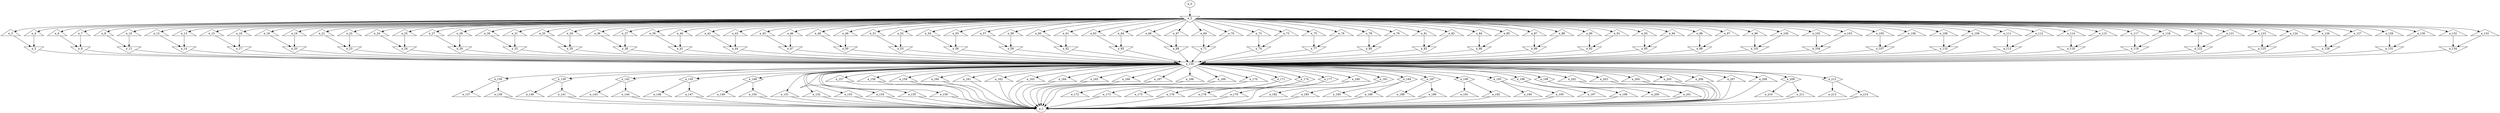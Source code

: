 digraph control_path {
  e_0: entry_node : n ;
  e_1: exit_node : s ;
  e_2 [shape = invtriangle];
  e_3 [shape = triangle];
  e_4 [shape = triangle];
  e_5 [shape = invtriangle];
  e_6 [shape = triangle];
  e_7 [shape = triangle];
  e_8 [shape = invtriangle];
  e_9 [shape = triangle];
  e_10 [shape = triangle];
  e_11 [shape = invtriangle];
  e_12 [shape = triangle];
  e_13 [shape = triangle];
  e_14 [shape = invtriangle];
  e_15 [shape = triangle];
  e_16 [shape = triangle];
  e_17 [shape = invtriangle];
  e_18 [shape = triangle];
  e_19 [shape = triangle];
  e_20 [shape = invtriangle];
  e_21 [shape = triangle];
  e_22 [shape = triangle];
  e_23 [shape = invtriangle];
  e_24 [shape = triangle];
  e_25 [shape = triangle];
  e_26 [shape = invtriangle];
  e_27 [shape = triangle];
  e_28 [shape = triangle];
  e_29 [shape = invtriangle];
  e_30 [shape = triangle];
  e_31 [shape = triangle];
  e_32 [shape = invtriangle];
  e_33 [shape = triangle];
  e_34 [shape = triangle];
  e_35 [shape = invtriangle];
  e_36 [shape = triangle];
  e_37 [shape = triangle];
  e_38 [shape = invtriangle];
  e_39 [shape = triangle];
  e_40 [shape = triangle];
  e_41 [shape = invtriangle];
  e_42 [shape = triangle];
  e_43 [shape = triangle];
  e_44 [shape = invtriangle];
  e_45 [shape = triangle];
  e_46 [shape = triangle];
  e_47 [shape = invtriangle];
  e_48 [shape = triangle];
  e_49 [shape = triangle];
  e_50 [shape = invtriangle];
  e_51 [shape = triangle];
  e_52 [shape = triangle];
  e_53 [shape = invtriangle];
  e_54 [shape = triangle];
  e_55 [shape = triangle];
  e_56 [shape = invtriangle];
  e_57 [shape = triangle];
  e_58 [shape = triangle];
  e_59 [shape = invtriangle];
  e_60 [shape = triangle];
  e_61 [shape = triangle];
  e_62 [shape = invtriangle];
  e_63 [shape = triangle];
  e_64 [shape = triangle];
  e_65 [shape = invtriangle];
  e_66 [shape = triangle];
  e_67 [shape = triangle];
  e_68 [shape = invtriangle];
  e_69 [shape = triangle];
  e_70 [shape = triangle];
  e_71 [shape = invtriangle];
  e_72 [shape = triangle];
  e_73 [shape = triangle];
  e_74 [shape = invtriangle];
  e_75 [shape = triangle];
  e_76 [shape = triangle];
  e_77 [shape = invtriangle];
  e_78 [shape = triangle];
  e_79 [shape = triangle];
  e_80 [shape = invtriangle];
  e_81 [shape = triangle];
  e_82 [shape = triangle];
  e_83 [shape = invtriangle];
  e_84 [shape = triangle];
  e_85 [shape = triangle];
  e_86 [shape = invtriangle];
  e_87 [shape = triangle];
  e_88 [shape = triangle];
  e_89 [shape = invtriangle];
  e_90 [shape = triangle];
  e_91 [shape = triangle];
  e_92 [shape = invtriangle];
  e_93 [shape = triangle];
  e_94 [shape = triangle];
  e_95 [shape = invtriangle];
  e_96 [shape = triangle];
  e_97 [shape = triangle];
  e_98 [shape = invtriangle];
  e_99 [shape = triangle];
  e_100 [shape = triangle];
  e_101 [shape = invtriangle];
  e_102 [shape = triangle];
  e_103 [shape = triangle];
  e_104 [shape = invtriangle];
  e_105 [shape = triangle];
  e_106 [shape = triangle];
  e_107 [shape = invtriangle];
  e_108 [shape = triangle];
  e_109 [shape = triangle];
  e_110 [shape = invtriangle];
  e_111 [shape = triangle];
  e_112 [shape = triangle];
  e_113 [shape = invtriangle];
  e_114 [shape = triangle];
  e_115 [shape = triangle];
  e_116 [shape = invtriangle];
  e_117 [shape = triangle];
  e_118 [shape = triangle];
  e_119 [shape = invtriangle];
  e_120 [shape = triangle];
  e_121 [shape = triangle];
  e_122 [shape = invtriangle];
  e_123 [shape = triangle];
  e_124 [shape = triangle];
  e_125 [shape = invtriangle];
  e_126 [shape = triangle];
  e_127 [shape = triangle];
  e_128 [shape = invtriangle];
  e_129 [shape = triangle];
  e_130 [shape = triangle];
  e_131 [shape = invtriangle];
  e_132 [shape = triangle];
  e_133 [shape = triangle];
  e_134 [shape = invtriangle];
  e_135 [shape = invtriangle];
  e_136 [shape = diamond];
  e_137 [shape = triangle];
  e_138 [shape = triangle];
  e_139 [shape = diamond];
  e_140 [shape = triangle];
  e_141 [shape = triangle];
  e_142 [shape = diamond];
  e_143 [shape = triangle];
  e_144 [shape = triangle];
  e_145 [shape = diamond];
  e_146 [shape = triangle];
  e_147 [shape = triangle];
  e_148 [shape = diamond];
  e_149 [shape = triangle];
  e_150 [shape = triangle];
  e_151 [shape = triangle];
  e_152 [shape = triangle];
  e_153 [shape = triangle];
  e_154 [shape = triangle];
  e_155 [shape = triangle];
  e_156 [shape = triangle];
  e_157 [shape = triangle];
  e_158 [shape = triangle];
  e_159 [shape = triangle];
  e_160 [shape = triangle];
  e_161 [shape = triangle];
  e_162 [shape = triangle];
  e_163 [shape = triangle];
  e_164 [shape = triangle];
  e_165 [shape = triangle];
  e_166 [shape = triangle];
  e_167 [shape = triangle];
  e_168 [shape = triangle];
  e_169 [shape = triangle];
  e_170 [shape = triangle];
  e_171 [shape = diamond];
  e_172 [shape = triangle];
  e_173 [shape = triangle];
  e_174 [shape = diamond];
  e_175 [shape = triangle];
  e_176 [shape = triangle];
  e_177 [shape = diamond];
  e_178 [shape = triangle];
  e_179 [shape = triangle];
  e_180 [shape = triangle];
  e_181 [shape = diamond];
  e_182 [shape = triangle];
  e_183 [shape = triangle];
  e_184 [shape = diamond];
  e_185 [shape = triangle];
  e_186 [shape = triangle];
  e_187 [shape = diamond];
  e_188 [shape = triangle];
  e_189 [shape = triangle];
  e_190 [shape = diamond];
  e_191 [shape = triangle];
  e_192 [shape = triangle];
  e_193 [shape = diamond];
  e_194 [shape = triangle];
  e_195 [shape = triangle];
  e_196 [shape = diamond];
  e_197 [shape = triangle];
  e_198 [shape = triangle];
  e_199 [shape = diamond];
  e_200 [shape = triangle];
  e_201 [shape = triangle];
  e_202 [shape = triangle];
  e_203 [shape = triangle];
  e_204 [shape = triangle];
  e_205 [shape = triangle];
  e_206 [shape = triangle];
  e_207 [shape = triangle];
  e_208 [shape = triangle];
  e_209 [shape = diamond];
  e_210 [shape = triangle];
  e_211 [shape = triangle];
  e_212 [shape = diamond];
  e_213 [shape = triangle];
  e_214 [shape = triangle];
  e_138 -> e_1;
  e_141 -> e_1;
  e_144 -> e_1;
  e_147 -> e_1;
  e_150 -> e_1;
  e_151 -> e_1;
  e_152 -> e_1;
  e_153 -> e_1;
  e_154 -> e_1;
  e_155 -> e_1;
  e_156 -> e_1;
  e_157 -> e_1;
  e_158 -> e_1;
  e_159 -> e_1;
  e_160 -> e_1;
  e_161 -> e_1;
  e_162 -> e_1;
  e_163 -> e_1;
  e_164 -> e_1;
  e_165 -> e_1;
  e_166 -> e_1;
  e_167 -> e_1;
  e_168 -> e_1;
  e_169 -> e_1;
  e_170 -> e_1;
  e_173 -> e_1;
  e_176 -> e_1;
  e_179 -> e_1;
  e_180 -> e_1;
  e_183 -> e_1;
  e_186 -> e_1;
  e_189 -> e_1;
  e_192 -> e_1;
  e_195 -> e_1;
  e_198 -> e_1;
  e_201 -> e_1;
  e_202 -> e_1;
  e_203 -> e_1;
  e_204 -> e_1;
  e_205 -> e_1;
  e_206 -> e_1;
  e_207 -> e_1;
  e_208 -> e_1;
  e_211 -> e_1;
  e_214 -> e_1;
  e_0 -> e_2;
  e_2 -> e_3;
  e_2 -> e_4;
  e_3 -> e_5;
  e_4 -> e_5;
  e_2 -> e_6;
  e_2 -> e_7;
  e_7 -> e_8;
  e_6 -> e_8;
  e_2 -> e_9;
  e_2 -> e_10;
  e_9 -> e_11;
  e_10 -> e_11;
  e_2 -> e_12;
  e_2 -> e_13;
  e_13 -> e_14;
  e_12 -> e_14;
  e_2 -> e_15;
  e_2 -> e_16;
  e_16 -> e_17;
  e_15 -> e_17;
  e_2 -> e_18;
  e_2 -> e_19;
  e_18 -> e_20;
  e_19 -> e_20;
  e_2 -> e_21;
  e_2 -> e_22;
  e_22 -> e_23;
  e_21 -> e_23;
  e_2 -> e_24;
  e_2 -> e_25;
  e_24 -> e_26;
  e_25 -> e_26;
  e_2 -> e_27;
  e_2 -> e_28;
  e_27 -> e_29;
  e_28 -> e_29;
  e_2 -> e_30;
  e_2 -> e_31;
  e_30 -> e_32;
  e_31 -> e_32;
  e_2 -> e_33;
  e_2 -> e_34;
  e_33 -> e_35;
  e_34 -> e_35;
  e_2 -> e_36;
  e_2 -> e_37;
  e_36 -> e_38;
  e_37 -> e_38;
  e_2 -> e_39;
  e_2 -> e_40;
  e_39 -> e_41;
  e_40 -> e_41;
  e_2 -> e_42;
  e_2 -> e_43;
  e_42 -> e_44;
  e_43 -> e_44;
  e_2 -> e_45;
  e_2 -> e_46;
  e_45 -> e_47;
  e_46 -> e_47;
  e_2 -> e_48;
  e_2 -> e_49;
  e_48 -> e_50;
  e_49 -> e_50;
  e_2 -> e_51;
  e_2 -> e_52;
  e_51 -> e_53;
  e_52 -> e_53;
  e_2 -> e_54;
  e_2 -> e_55;
  e_54 -> e_56;
  e_55 -> e_56;
  e_2 -> e_57;
  e_2 -> e_58;
  e_57 -> e_59;
  e_58 -> e_59;
  e_2 -> e_60;
  e_2 -> e_61;
  e_60 -> e_62;
  e_61 -> e_62;
  e_2 -> e_63;
  e_2 -> e_64;
  e_63 -> e_65;
  e_64 -> e_65;
  e_2 -> e_66;
  e_2 -> e_67;
  e_66 -> e_68;
  e_67 -> e_68;
  e_2 -> e_69;
  e_2 -> e_70;
  e_69 -> e_71;
  e_70 -> e_71;
  e_2 -> e_72;
  e_2 -> e_73;
  e_72 -> e_74;
  e_73 -> e_74;
  e_2 -> e_75;
  e_2 -> e_76;
  e_75 -> e_77;
  e_76 -> e_77;
  e_2 -> e_78;
  e_2 -> e_79;
  e_78 -> e_80;
  e_79 -> e_80;
  e_2 -> e_81;
  e_2 -> e_82;
  e_81 -> e_83;
  e_82 -> e_83;
  e_2 -> e_84;
  e_2 -> e_85;
  e_84 -> e_86;
  e_85 -> e_86;
  e_2 -> e_87;
  e_2 -> e_88;
  e_87 -> e_89;
  e_88 -> e_89;
  e_2 -> e_90;
  e_2 -> e_91;
  e_90 -> e_92;
  e_91 -> e_92;
  e_2 -> e_93;
  e_2 -> e_94;
  e_93 -> e_95;
  e_94 -> e_95;
  e_2 -> e_96;
  e_2 -> e_97;
  e_96 -> e_98;
  e_97 -> e_98;
  e_2 -> e_99;
  e_2 -> e_100;
  e_99 -> e_101;
  e_100 -> e_101;
  e_2 -> e_102;
  e_2 -> e_103;
  e_102 -> e_104;
  e_103 -> e_104;
  e_2 -> e_105;
  e_2 -> e_106;
  e_105 -> e_107;
  e_106 -> e_107;
  e_2 -> e_108;
  e_2 -> e_109;
  e_108 -> e_110;
  e_109 -> e_110;
  e_2 -> e_111;
  e_2 -> e_112;
  e_111 -> e_113;
  e_112 -> e_113;
  e_2 -> e_114;
  e_2 -> e_115;
  e_114 -> e_116;
  e_115 -> e_116;
  e_2 -> e_117;
  e_2 -> e_118;
  e_117 -> e_119;
  e_118 -> e_119;
  e_2 -> e_120;
  e_2 -> e_121;
  e_120 -> e_122;
  e_121 -> e_122;
  e_2 -> e_123;
  e_2 -> e_124;
  e_123 -> e_125;
  e_124 -> e_125;
  e_2 -> e_126;
  e_2 -> e_127;
  e_126 -> e_128;
  e_127 -> e_128;
  e_2 -> e_129;
  e_2 -> e_130;
  e_129 -> e_131;
  e_130 -> e_131;
  e_2 -> e_132;
  e_2 -> e_133;
  e_132 -> e_134;
  e_133 -> e_134;
  e_29 -> e_135;
  e_32 -> e_135;
  e_35 -> e_135;
  e_38 -> e_135;
  e_41 -> e_135;
  e_44 -> e_135;
  e_47 -> e_135;
  e_50 -> e_135;
  e_53 -> e_135;
  e_56 -> e_135;
  e_59 -> e_135;
  e_62 -> e_135;
  e_65 -> e_135;
  e_68 -> e_135;
  e_71 -> e_135;
  e_74 -> e_135;
  e_77 -> e_135;
  e_80 -> e_135;
  e_83 -> e_135;
  e_86 -> e_135;
  e_89 -> e_135;
  e_92 -> e_135;
  e_95 -> e_135;
  e_98 -> e_135;
  e_8 -> e_135;
  e_17 -> e_135;
  e_20 -> e_135;
  e_26 -> e_135;
  e_23 -> e_135;
  e_14 -> e_135;
  e_11 -> e_135;
  e_5 -> e_135;
  e_101 -> e_135;
  e_104 -> e_135;
  e_107 -> e_135;
  e_110 -> e_135;
  e_113 -> e_135;
  e_116 -> e_135;
  e_119 -> e_135;
  e_122 -> e_135;
  e_125 -> e_135;
  e_128 -> e_135;
  e_131 -> e_135;
  e_134 -> e_135;
  e_135 -> e_136;
  e_136 -> e_137;
  e_136 -> e_138;
  e_135 -> e_139;
  e_139 -> e_140;
  e_139 -> e_141;
  e_135 -> e_142;
  e_142 -> e_143;
  e_142 -> e_144;
  e_135 -> e_145;
  e_145 -> e_146;
  e_145 -> e_147;
  e_135 -> e_148;
  e_148 -> e_149;
  e_148 -> e_150;
  e_135 -> e_151;
  e_135 -> e_152;
  e_135 -> e_153;
  e_135 -> e_154;
  e_135 -> e_155;
  e_135 -> e_156;
  e_135 -> e_157;
  e_135 -> e_158;
  e_135 -> e_159;
  e_135 -> e_160;
  e_135 -> e_161;
  e_135 -> e_162;
  e_135 -> e_163;
  e_135 -> e_164;
  e_135 -> e_165;
  e_135 -> e_166;
  e_135 -> e_167;
  e_135 -> e_168;
  e_135 -> e_169;
  e_135 -> e_170;
  e_135 -> e_171;
  e_171 -> e_172;
  e_171 -> e_173;
  e_135 -> e_174;
  e_174 -> e_175;
  e_174 -> e_176;
  e_135 -> e_177;
  e_177 -> e_178;
  e_177 -> e_179;
  e_135 -> e_180;
  e_135 -> e_181;
  e_181 -> e_182;
  e_181 -> e_183;
  e_135 -> e_184;
  e_184 -> e_185;
  e_184 -> e_186;
  e_135 -> e_187;
  e_187 -> e_188;
  e_187 -> e_189;
  e_135 -> e_190;
  e_190 -> e_191;
  e_190 -> e_192;
  e_135 -> e_193;
  e_193 -> e_194;
  e_193 -> e_195;
  e_135 -> e_196;
  e_196 -> e_197;
  e_196 -> e_198;
  e_135 -> e_199;
  e_199 -> e_200;
  e_199 -> e_201;
  e_135 -> e_202;
  e_135 -> e_203;
  e_135 -> e_204;
  e_135 -> e_205;
  e_135 -> e_206;
  e_135 -> e_207;
  e_135 -> e_208;
  e_135 -> e_209;
  e_209 -> e_210;
  e_209 -> e_211;
  e_135 -> e_212;
  e_212 -> e_213;
  e_212 -> e_214;
}
